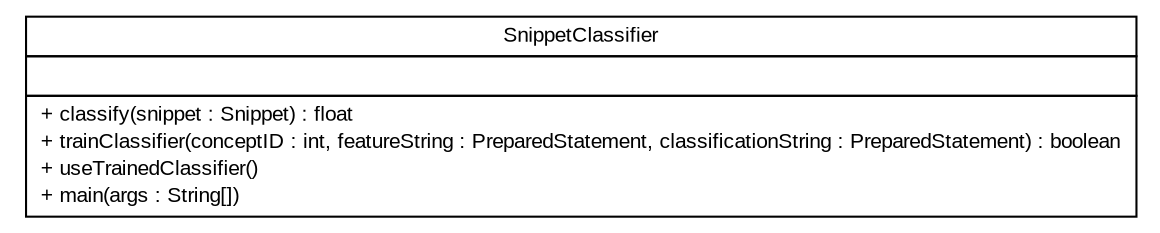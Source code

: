 #!/usr/local/bin/dot
#
# Class diagram 
# Generated by UMLGraph version 5.2 (http://www.umlgraph.org/)
#

digraph G {
	edge [fontname="arial",fontsize=10,labelfontname="arial",labelfontsize=10];
	node [fontname="arial",fontsize=10,shape=plaintext];
	nodesep=0.25;
	ranksep=0.5;
	// tud.iir.classification.snippet.SnippetClassifier
	c1399 [label=<<table title="tud.iir.classification.snippet.SnippetClassifier" border="0" cellborder="1" cellspacing="0" cellpadding="2" port="p" href="./SnippetClassifier.html">
		<tr><td><table border="0" cellspacing="0" cellpadding="1">
<tr><td align="center" balign="center"> SnippetClassifier </td></tr>
		</table></td></tr>
		<tr><td><table border="0" cellspacing="0" cellpadding="1">
<tr><td align="left" balign="left">  </td></tr>
		</table></td></tr>
		<tr><td><table border="0" cellspacing="0" cellpadding="1">
<tr><td align="left" balign="left"> + classify(snippet : Snippet) : float </td></tr>
<tr><td align="left" balign="left"> + trainClassifier(conceptID : int, featureString : PreparedStatement, classificationString : PreparedStatement) : boolean </td></tr>
<tr><td align="left" balign="left"> + useTrainedClassifier() </td></tr>
<tr><td align="left" balign="left"> + main(args : String[]) </td></tr>
		</table></td></tr>
		</table>>, fontname="arial", fontcolor="black", fontsize=10.0];
}

